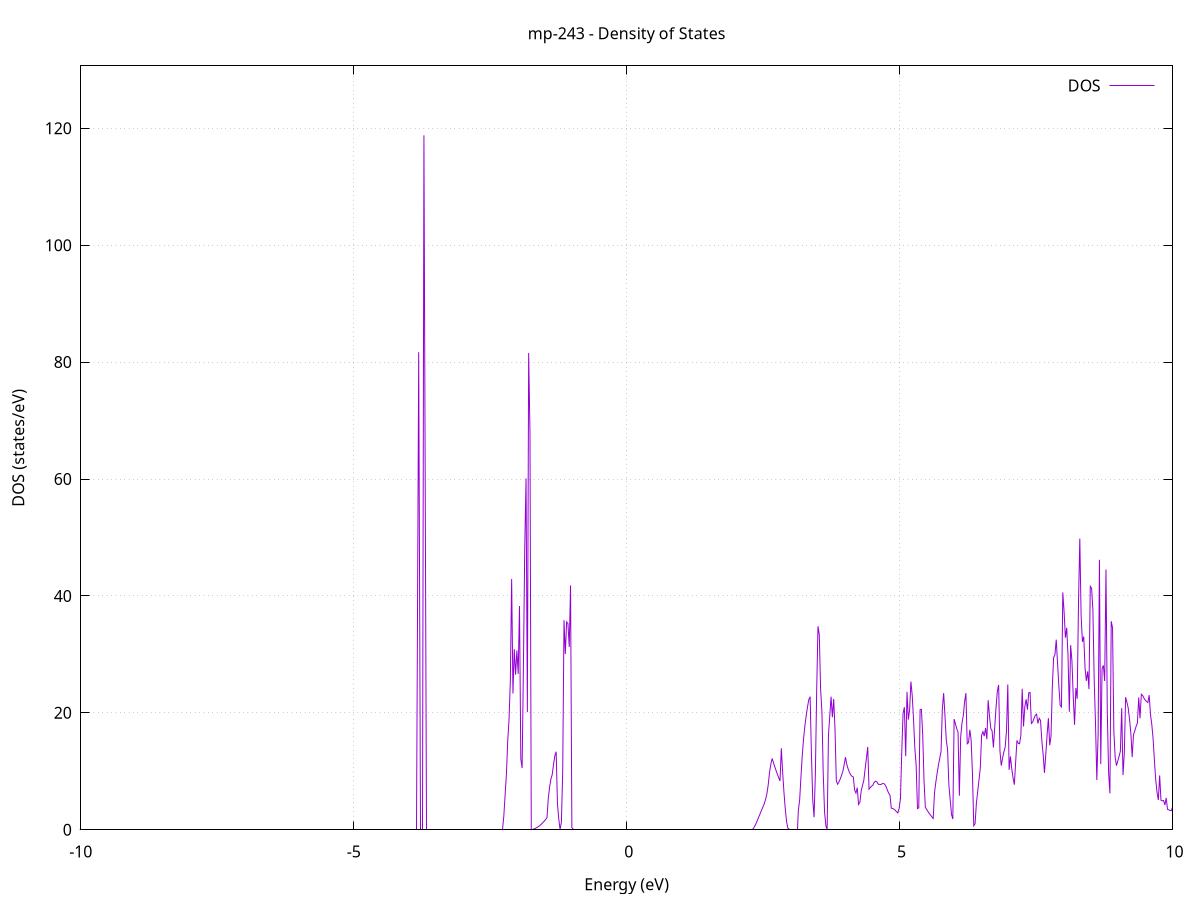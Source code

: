 set title 'mp-243 - Density of States'
set xlabel 'Energy (eV)'
set ylabel 'DOS (states/eV)'
set grid
set xrange [-10:10]
set yrange [0:130.678]
set xzeroaxis lt -1
set terminal png size 800,600
set output 'mp-243_dos_gnuplot.png'
plot '-' using 1:2 with lines title 'DOS'
-32.229600 0.000000
-32.205600 0.000000
-32.181600 0.000000
-32.157600 0.000000
-32.133600 0.000000
-32.109700 0.000000
-32.085700 0.000000
-32.061700 0.000000
-32.037700 0.000000
-32.013700 0.000000
-31.989700 0.000000
-31.965800 0.000000
-31.941800 0.000000
-31.917800 0.000000
-31.893800 0.000000
-31.869800 0.000000
-31.845800 0.000000
-31.821900 0.000000
-31.797900 0.000000
-31.773900 0.000000
-31.749900 0.000000
-31.725900 0.000000
-31.701900 0.000000
-31.678000 0.000000
-31.654000 0.000000
-31.630000 0.000000
-31.606000 0.000000
-31.582000 0.000000
-31.558100 0.000000
-31.534100 0.000000
-31.510100 0.000000
-31.486100 0.000000
-31.462100 0.000000
-31.438100 0.000000
-31.414200 0.000000
-31.390200 0.000000
-31.366200 0.000000
-31.342200 0.000000
-31.318200 0.000000
-31.294200 0.000000
-31.270300 0.000000
-31.246300 0.000000
-31.222300 0.000000
-31.198300 0.000000
-31.174300 0.000000
-31.150300 0.000000
-31.126400 0.000000
-31.102400 0.000000
-31.078400 0.000000
-31.054400 0.000000
-31.030400 0.000000
-31.006400 0.000000
-30.982500 0.000000
-30.958500 0.000000
-30.934500 0.000000
-30.910500 0.000000
-30.886500 0.000000
-30.862500 0.000000
-30.838600 0.000000
-30.814600 0.000000
-30.790600 0.000000
-30.766600 0.000000
-30.742600 0.000000
-30.718600 0.000000
-30.694700 0.000000
-30.670700 0.000000
-30.646700 0.000000
-30.622700 0.000000
-30.598700 0.000000
-30.574700 0.000000
-30.550800 0.000000
-30.526800 0.000000
-30.502800 0.000000
-30.478800 0.000000
-30.454800 0.000000
-30.430800 0.000000
-30.406900 0.000000
-30.382900 0.000000
-30.358900 0.000000
-30.334900 0.000000
-30.310900 0.000000
-30.286900 0.000000
-30.263000 0.000000
-30.239000 0.000000
-30.215000 0.000000
-30.191000 0.000000
-30.167000 0.000000
-30.143000 0.000000
-30.119100 0.000000
-30.095100 0.000000
-30.071100 0.000000
-30.047100 11.164100
-30.023100 351.987000
-29.999100 264.140500
-29.975200 0.000000
-29.951200 0.000000
-29.927200 0.000000
-29.903200 0.000000
-29.879200 0.000000
-29.855300 0.000000
-29.831300 0.000000
-29.807300 0.000000
-29.783300 0.000000
-29.759300 0.000000
-29.735300 0.000000
-29.711400 0.000000
-29.687400 0.000000
-29.663400 0.000000
-29.639400 0.000000
-29.615400 0.000000
-29.591400 0.000000
-29.567500 0.000000
-29.543500 0.000000
-29.519500 0.000000
-29.495500 0.000000
-29.471500 0.000000
-29.447500 0.000000
-29.423600 0.000000
-29.399600 0.000000
-29.375600 0.000000
-29.351600 0.000000
-29.327600 0.000000
-29.303600 0.000000
-29.279700 0.000000
-29.255700 0.000000
-29.231700 0.000000
-29.207700 0.000000
-29.183700 0.000000
-29.159700 0.000000
-29.135800 0.000000
-29.111800 0.000000
-29.087800 0.000000
-29.063800 0.000000
-29.039800 0.000000
-29.015800 0.000000
-28.991900 0.000000
-28.967900 0.000000
-28.943900 0.000000
-28.919900 0.000000
-28.895900 0.000000
-28.871900 0.000000
-28.848000 0.000000
-28.824000 0.000000
-28.800000 0.000000
-28.776000 0.000000
-28.752000 0.000000
-28.728000 0.000000
-28.704100 0.000000
-28.680100 0.000000
-28.656100 0.000000
-28.632100 0.000000
-28.608100 0.000000
-28.584100 0.000000
-28.560200 0.000000
-28.536200 0.000000
-28.512200 0.000000
-28.488200 0.000000
-28.464200 0.000000
-28.440200 0.000000
-28.416300 0.000000
-28.392300 0.000000
-28.368300 0.000000
-28.344300 0.000000
-28.320300 0.000000
-28.296300 0.000000
-28.272400 0.000000
-28.248400 0.000000
-28.224400 0.000000
-28.200400 0.000000
-28.176400 0.000000
-28.152500 0.000000
-28.128500 0.000000
-28.104500 0.000000
-28.080500 0.000000
-28.056500 0.000000
-28.032500 0.000000
-28.008600 0.000000
-27.984600 0.000000
-27.960600 0.000000
-27.936600 0.000000
-27.912600 0.000000
-27.888600 0.000000
-27.864700 0.000000
-27.840700 0.000000
-27.816700 0.000000
-27.792700 0.000000
-27.768700 0.000000
-27.744700 0.000000
-27.720800 0.000000
-27.696800 0.000000
-27.672800 0.000000
-27.648800 0.000000
-27.624800 0.000000
-27.600800 0.000000
-27.576900 0.000000
-27.552900 0.000000
-27.528900 0.000000
-27.504900 0.000000
-27.480900 0.000000
-27.456900 0.000000
-27.433000 0.000000
-27.409000 0.000000
-27.385000 0.000000
-27.361000 0.000000
-27.337000 0.000000
-27.313000 0.000000
-27.289100 0.000000
-27.265100 0.000000
-27.241100 0.000000
-27.217100 0.000000
-27.193100 0.000000
-27.169100 0.000000
-27.145200 0.000000
-27.121200 0.000000
-27.097200 0.000000
-27.073200 0.000000
-27.049200 0.000000
-27.025200 0.000000
-27.001300 0.000000
-26.977300 0.000000
-26.953300 0.000000
-26.929300 0.000000
-26.905300 0.000000
-26.881300 0.000000
-26.857400 0.000000
-26.833400 0.000000
-26.809400 0.000000
-26.785400 0.000000
-26.761400 0.000000
-26.737400 0.000000
-26.713500 0.000000
-26.689500 0.000000
-26.665500 0.000000
-26.641500 0.000000
-26.617500 0.000000
-26.593500 0.000000
-26.569600 0.000000
-26.545600 0.000000
-26.521600 0.000000
-26.497600 0.000000
-26.473600 0.000000
-26.449600 0.000000
-26.425700 0.000000
-26.401700 0.000000
-26.377700 0.000000
-26.353700 0.000000
-26.329700 0.000000
-26.305800 0.000000
-26.281800 0.000000
-26.257800 0.000000
-26.233800 0.000000
-26.209800 0.000000
-26.185800 0.000000
-26.161900 0.000000
-26.137900 0.000000
-26.113900 0.000000
-26.089900 0.000000
-26.065900 0.000000
-26.041900 0.000000
-26.018000 0.000000
-25.994000 0.000000
-25.970000 0.000000
-25.946000 0.000000
-25.922000 0.000000
-25.898000 0.000000
-25.874100 0.000000
-25.850100 0.000000
-25.826100 0.000000
-25.802100 0.000000
-25.778100 0.000000
-25.754100 0.000000
-25.730200 0.000000
-25.706200 0.000000
-25.682200 0.000000
-25.658200 0.000000
-25.634200 0.000000
-25.610200 0.000000
-25.586300 0.000000
-25.562300 0.000000
-25.538300 0.000000
-25.514300 0.000000
-25.490300 0.000000
-25.466300 0.000000
-25.442400 0.000000
-25.418400 0.000000
-25.394400 0.000000
-25.370400 0.000000
-25.346400 0.000000
-25.322400 0.000000
-25.298500 0.000000
-25.274500 0.000000
-25.250500 0.000000
-25.226500 0.000000
-25.202500 0.000000
-25.178500 0.000000
-25.154600 0.000000
-25.130600 0.000000
-25.106600 0.000000
-25.082600 0.000000
-25.058600 0.000000
-25.034600 0.000000
-25.010700 0.000000
-24.986700 0.000000
-24.962700 0.000000
-24.938700 0.000000
-24.914700 0.000000
-24.890700 0.000000
-24.866800 0.000000
-24.842800 0.000000
-24.818800 0.000000
-24.794800 0.000000
-24.770800 0.000000
-24.746800 0.000000
-24.722900 0.000000
-24.698900 0.000000
-24.674900 0.000000
-24.650900 0.000000
-24.626900 0.000000
-24.603000 0.000000
-24.579000 0.000000
-24.555000 0.000000
-24.531000 0.000000
-24.507000 0.000000
-24.483000 0.000000
-24.459100 0.000000
-24.435100 0.000000
-24.411100 0.000000
-24.387100 0.000000
-24.363100 0.000000
-24.339100 0.000000
-24.315200 0.000000
-24.291200 0.000000
-24.267200 0.000000
-24.243200 0.000000
-24.219200 0.000000
-24.195200 0.000000
-24.171300 0.000000
-24.147300 0.000000
-24.123300 0.000000
-24.099300 0.000000
-24.075300 0.000000
-24.051300 0.000000
-24.027400 0.000000
-24.003400 0.000000
-23.979400 0.000000
-23.955400 0.000000
-23.931400 0.000000
-23.907400 0.000000
-23.883500 0.000000
-23.859500 0.000000
-23.835500 0.000000
-23.811500 0.000000
-23.787500 0.000000
-23.763500 0.000000
-23.739600 0.000000
-23.715600 0.000000
-23.691600 0.000000
-23.667600 0.000000
-23.643600 0.000000
-23.619600 0.000000
-23.595700 0.000000
-23.571700 0.000000
-23.547700 0.000000
-23.523700 0.000000
-23.499700 0.000000
-23.475700 0.000000
-23.451800 0.000000
-23.427800 0.000000
-23.403800 0.000000
-23.379800 0.000000
-23.355800 0.000000
-23.331800 0.000000
-23.307900 0.000000
-23.283900 0.000000
-23.259900 0.000000
-23.235900 0.000000
-23.211900 0.000000
-23.187900 0.000000
-23.164000 0.000000
-23.140000 0.000000
-23.116000 0.000000
-23.092000 0.000000
-23.068000 0.000000
-23.044000 0.000000
-23.020100 0.000000
-22.996100 0.000000
-22.972100 0.000000
-22.948100 0.000000
-22.924100 0.000000
-22.900200 0.000000
-22.876200 0.000000
-22.852200 0.000000
-22.828200 0.000000
-22.804200 0.000000
-22.780200 0.000000
-22.756300 0.000000
-22.732300 0.000000
-22.708300 0.000000
-22.684300 0.000000
-22.660300 0.000000
-22.636300 0.000000
-22.612400 0.000000
-22.588400 0.000000
-22.564400 0.000000
-22.540400 0.000000
-22.516400 0.000000
-22.492400 0.000000
-22.468500 0.000000
-22.444500 0.000000
-22.420500 0.000000
-22.396500 0.000000
-22.372500 0.000000
-22.348500 0.000000
-22.324600 0.000000
-22.300600 0.000000
-22.276600 0.000000
-22.252600 0.000000
-22.228600 0.000000
-22.204600 0.000000
-22.180700 0.000000
-22.156700 0.000000
-22.132700 0.000000
-22.108700 0.000000
-22.084700 0.000000
-22.060700 0.000000
-22.036800 0.000000
-22.012800 0.000000
-21.988800 0.000000
-21.964800 0.000000
-21.940800 0.000000
-21.916800 0.000000
-21.892900 0.000000
-21.868900 0.000000
-21.844900 0.000000
-21.820900 0.000000
-21.796900 0.000000
-21.772900 0.000000
-21.749000 0.000000
-21.725000 0.000000
-21.701000 0.000000
-21.677000 0.000000
-21.653000 0.000000
-21.629000 0.000000
-21.605100 0.000000
-21.581100 0.000000
-21.557100 0.000000
-21.533100 0.000000
-21.509100 0.000000
-21.485100 0.000000
-21.461200 0.000000
-21.437200 0.000000
-21.413200 0.000000
-21.389200 0.000000
-21.365200 0.000000
-21.341200 0.000000
-21.317300 0.000000
-21.293300 0.000000
-21.269300 0.000000
-21.245300 0.000000
-21.221300 0.000000
-21.197400 0.000000
-21.173400 0.000000
-21.149400 0.000000
-21.125400 0.000000
-21.101400 0.000000
-21.077400 0.000000
-21.053500 0.000000
-21.029500 0.000000
-21.005500 0.000000
-20.981500 0.000000
-20.957500 0.000000
-20.933500 0.000000
-20.909600 0.000000
-20.885600 0.000000
-20.861600 0.000000
-20.837600 0.000000
-20.813600 0.000000
-20.789600 0.000000
-20.765700 0.000000
-20.741700 0.000000
-20.717700 0.000000
-20.693700 0.000000
-20.669700 0.000000
-20.645700 0.000000
-20.621800 0.000000
-20.597800 0.000000
-20.573800 0.000000
-20.549800 0.000000
-20.525800 0.000000
-20.501800 0.000000
-20.477900 0.000000
-20.453900 0.000000
-20.429900 0.000000
-20.405900 0.000000
-20.381900 0.000000
-20.357900 0.000000
-20.334000 0.000000
-20.310000 0.000000
-20.286000 0.000000
-20.262000 0.000000
-20.238000 0.000000
-20.214000 0.000000
-20.190100 0.000000
-20.166100 0.000000
-20.142100 0.000000
-20.118100 0.000000
-20.094100 0.000000
-20.070100 0.000000
-20.046200 0.000000
-20.022200 0.000000
-19.998200 0.000000
-19.974200 0.000000
-19.950200 0.000000
-19.926200 0.000000
-19.902300 0.000000
-19.878300 0.000000
-19.854300 0.000000
-19.830300 0.000000
-19.806300 0.000000
-19.782300 0.000000
-19.758400 0.000000
-19.734400 0.000000
-19.710400 0.000000
-19.686400 0.000000
-19.662400 0.000000
-19.638400 0.000000
-19.614500 0.000000
-19.590500 0.000000
-19.566500 0.000000
-19.542500 0.000000
-19.518500 0.000000
-19.494600 0.000000
-19.470600 0.000000
-19.446600 0.000000
-19.422600 0.000000
-19.398600 0.000000
-19.374600 0.000000
-19.350700 0.000000
-19.326700 0.000000
-19.302700 0.000000
-19.278700 0.000000
-19.254700 0.000000
-19.230700 0.000000
-19.206800 0.000000
-19.182800 0.000000
-19.158800 0.000000
-19.134800 0.000000
-19.110800 0.000000
-19.086800 0.000000
-19.062900 0.000000
-19.038900 0.000000
-19.014900 0.000000
-18.990900 0.000000
-18.966900 0.000000
-18.942900 0.000000
-18.919000 0.000000
-18.895000 0.000000
-18.871000 0.000000
-18.847000 0.000000
-18.823000 0.000000
-18.799000 0.000000
-18.775100 0.000000
-18.751100 0.000000
-18.727100 0.000000
-18.703100 0.000000
-18.679100 0.000000
-18.655100 0.000000
-18.631200 0.000000
-18.607200 0.000000
-18.583200 0.000000
-18.559200 0.000000
-18.535200 0.000000
-18.511200 0.000000
-18.487300 0.000000
-18.463300 0.000000
-18.439300 0.000000
-18.415300 0.000000
-18.391300 0.000000
-18.367300 0.000000
-18.343400 0.000000
-18.319400 0.000000
-18.295400 0.000000
-18.271400 0.000000
-18.247400 0.000000
-18.223400 0.000000
-18.199500 0.000000
-18.175500 0.000000
-18.151500 0.000000
-18.127500 0.000000
-18.103500 0.000000
-18.079500 0.000000
-18.055600 0.000000
-18.031600 0.000000
-18.007600 0.000000
-17.983600 0.000000
-17.959600 0.000000
-17.935600 0.000000
-17.911700 0.000000
-17.887700 0.000000
-17.863700 0.000000
-17.839700 0.000000
-17.815700 0.000000
-17.791800 0.000000
-17.767800 0.000000
-17.743800 0.000000
-17.719800 0.000000
-17.695800 0.000000
-17.671800 0.000000
-17.647900 0.000000
-17.623900 0.000000
-17.599900 0.000000
-17.575900 0.000000
-17.551900 0.000000
-17.527900 0.000000
-17.504000 0.000000
-17.480000 0.000000
-17.456000 0.000000
-17.432000 0.000000
-17.408000 0.000000
-17.384000 0.000000
-17.360100 0.000000
-17.336100 0.000000
-17.312100 0.000000
-17.288100 0.000000
-17.264100 0.000000
-17.240100 0.000000
-17.216200 0.000000
-17.192200 0.000000
-17.168200 0.000000
-17.144200 0.000000
-17.120200 0.000000
-17.096200 0.000000
-17.072300 0.000000
-17.048300 0.000000
-17.024300 0.000000
-17.000300 0.000000
-16.976300 0.000000
-16.952300 0.000000
-16.928400 0.000000
-16.904400 0.000000
-16.880400 0.000000
-16.856400 0.000000
-16.832400 0.000000
-16.808400 0.000000
-16.784500 0.000000
-16.760500 0.000000
-16.736500 0.000000
-16.712500 0.000000
-16.688500 0.000000
-16.664500 0.000000
-16.640600 0.000000
-16.616600 0.000000
-16.592600 0.000000
-16.568600 0.000000
-16.544600 0.000000
-16.520600 0.000000
-16.496700 0.000000
-16.472700 0.000000
-16.448700 0.000000
-16.424700 0.000000
-16.400700 0.000000
-16.376700 0.000000
-16.352800 0.000000
-16.328800 0.000000
-16.304800 0.000000
-16.280800 0.000000
-16.256800 0.000000
-16.232800 0.000000
-16.208900 0.000000
-16.184900 0.000000
-16.160900 0.000000
-16.136900 0.000000
-16.112900 0.000000
-16.089000 0.000000
-16.065000 0.000000
-16.041000 0.000000
-16.017000 0.000000
-15.993000 0.000000
-15.969000 0.000000
-15.945100 0.000000
-15.921100 0.000000
-15.897100 0.000000
-15.873100 0.000000
-15.849100 0.000000
-15.825100 0.000000
-15.801200 0.000000
-15.777200 0.000000
-15.753200 0.000000
-15.729200 0.000000
-15.705200 0.000000
-15.681200 0.000000
-15.657300 0.000000
-15.633300 0.000000
-15.609300 0.000000
-15.585300 0.000000
-15.561300 0.000000
-15.537300 0.000000
-15.513400 0.000000
-15.489400 0.000000
-15.465400 0.000000
-15.441400 0.000000
-15.417400 0.000000
-15.393400 0.000000
-15.369500 0.000000
-15.345500 0.000000
-15.321500 0.000000
-15.297500 0.000000
-15.273500 0.000000
-15.249500 0.000000
-15.225600 0.000000
-15.201600 0.000000
-15.177600 0.000000
-15.153600 0.000000
-15.129600 0.000000
-15.105600 0.000000
-15.081700 0.000000
-15.057700 0.000000
-15.033700 0.000000
-15.009700 0.000000
-14.985700 0.000000
-14.961700 0.000000
-14.937800 0.000000
-14.913800 0.000000
-14.889800 0.000000
-14.865800 0.000000
-14.841800 0.000000
-14.817800 0.000000
-14.793900 0.000000
-14.769900 0.000000
-14.745900 0.000000
-14.721900 0.000000
-14.697900 0.000000
-14.673900 0.000000
-14.650000 0.000000
-14.626000 0.000000
-14.602000 0.000000
-14.578000 0.000000
-14.554000 0.000000
-14.530000 0.000000
-14.506100 0.000000
-14.482100 0.000000
-14.458100 0.000000
-14.434100 0.000000
-14.410100 0.000000
-14.386100 0.000000
-14.362200 0.000000
-14.338200 0.000000
-14.314200 0.000000
-14.290200 0.000000
-14.266200 0.000000
-14.242300 0.000000
-14.218300 0.000000
-14.194300 0.000000
-14.170300 0.000000
-14.146300 0.000000
-14.122300 0.000000
-14.098400 0.000000
-14.074400 0.000000
-14.050400 0.000000
-14.026400 0.000000
-14.002400 0.000000
-13.978400 0.000000
-13.954500 0.000000
-13.930500 1.091900
-13.906500 42.693800
-13.882500 42.261200
-13.858500 53.047800
-13.834500 42.377000
-13.810600 82.386300
-13.786600 4.560600
-13.762600 7.648600
-13.738600 58.301700
-13.714600 58.618500
-13.690600 111.371800
-13.666700 151.481500
-13.642700 234.349800
-13.618700 79.920500
-13.594700 140.384900
-13.570700 57.625400
-13.546700 152.926700
-13.522800 201.197700
-13.498800 195.198300
-13.474800 105.829100
-13.450800 0.000000
-13.426800 129.400500
-13.402800 33.601800
-13.378900 0.000000
-13.354900 0.000000
-13.330900 0.000000
-13.306900 0.000000
-13.282900 0.000000
-13.258900 0.000000
-13.235000 0.000000
-13.211000 0.000000
-13.187000 0.000000
-13.163000 0.000000
-13.139000 0.000000
-13.115000 0.000000
-13.091100 0.000000
-13.067100 0.000000
-13.043100 0.000000
-13.019100 0.000000
-12.995100 0.000000
-12.971100 0.000000
-12.947200 0.000000
-12.923200 0.000000
-12.899200 0.000000
-12.875200 0.000000
-12.851200 0.000000
-12.827200 0.000000
-12.803300 0.000000
-12.779300 0.000000
-12.755300 0.000000
-12.731300 0.000000
-12.707300 0.000000
-12.683300 0.000000
-12.659400 0.000000
-12.635400 0.000000
-12.611400 0.000000
-12.587400 0.000000
-12.563400 0.000000
-12.539500 0.000000
-12.515500 0.000000
-12.491500 0.146900
-12.467500 1.177100
-12.443500 3.192200
-12.419500 6.192200
-12.395600 20.051100
-12.371600 26.710700
-12.347600 28.660000
-12.323600 0.000000
-12.299600 26.579000
-12.275600 103.701900
-12.251700 40.364500
-12.227700 0.000000
-12.203700 0.000000
-12.179700 0.000000
-12.155700 0.000000
-12.131700 0.000000
-12.107800 0.000000
-12.083800 0.000000
-12.059800 0.000000
-12.035800 0.000000
-12.011800 0.000000
-11.987800 0.000000
-11.963900 0.000000
-11.939900 0.000000
-11.915900 0.000000
-11.891900 0.000000
-11.867900 0.000000
-11.843900 0.000000
-11.820000 0.000000
-11.796000 0.000000
-11.772000 0.000000
-11.748000 0.000000
-11.724000 0.000000
-11.700000 0.000000
-11.676100 0.000000
-11.652100 0.000000
-11.628100 0.000000
-11.604100 0.000000
-11.580100 0.000000
-11.556100 0.000000
-11.532200 0.000000
-11.508200 0.000000
-11.484200 0.000000
-11.460200 0.000000
-11.436200 0.000000
-11.412200 0.000000
-11.388300 0.000000
-11.364300 0.000000
-11.340300 0.000000
-11.316300 0.000000
-11.292300 0.000000
-11.268300 0.000000
-11.244400 0.000000
-11.220400 0.000000
-11.196400 0.000000
-11.172400 0.000000
-11.148400 0.000000
-11.124400 0.000000
-11.100500 0.000000
-11.076500 0.000000
-11.052500 0.000000
-11.028500 0.000000
-11.004500 0.000000
-10.980500 0.000000
-10.956600 0.000000
-10.932600 0.000000
-10.908600 0.000000
-10.884600 0.000000
-10.860600 0.000000
-10.836700 0.000000
-10.812700 0.000000
-10.788700 0.000000
-10.764700 0.000000
-10.740700 0.000000
-10.716700 0.000000
-10.692800 0.000000
-10.668800 0.000000
-10.644800 0.000000
-10.620800 0.000000
-10.596800 0.000000
-10.572800 0.000000
-10.548900 0.000000
-10.524900 0.000000
-10.500900 0.000000
-10.476900 0.000000
-10.452900 0.000000
-10.428900 0.000000
-10.405000 0.000000
-10.381000 0.000000
-10.357000 0.000000
-10.333000 0.000000
-10.309000 0.000000
-10.285000 0.000000
-10.261100 0.000000
-10.237100 0.000000
-10.213100 0.000000
-10.189100 0.000000
-10.165100 0.000000
-10.141100 0.000000
-10.117200 0.000000
-10.093200 0.000000
-10.069200 0.000000
-10.045200 0.000000
-10.021200 0.000000
-9.997200 0.000000
-9.973300 0.000000
-9.949300 0.000000
-9.925300 0.000000
-9.901300 0.000000
-9.877300 0.000000
-9.853300 0.000000
-9.829400 0.000000
-9.805400 0.000000
-9.781400 0.000000
-9.757400 0.000000
-9.733400 0.000000
-9.709400 0.000000
-9.685500 0.000000
-9.661500 0.000000
-9.637500 0.000000
-9.613500 0.000000
-9.589500 0.000000
-9.565500 0.000000
-9.541600 0.000000
-9.517600 0.000000
-9.493600 0.000000
-9.469600 0.000000
-9.445600 0.000000
-9.421600 0.000000
-9.397700 0.000000
-9.373700 0.000000
-9.349700 0.000000
-9.325700 0.000000
-9.301700 0.000000
-9.277700 0.000000
-9.253800 0.000000
-9.229800 0.000000
-9.205800 0.000000
-9.181800 0.000000
-9.157800 0.000000
-9.133900 0.000000
-9.109900 0.000000
-9.085900 0.000000
-9.061900 0.000000
-9.037900 0.000000
-9.013900 0.000000
-8.990000 0.000000
-8.966000 0.000000
-8.942000 0.000000
-8.918000 0.000000
-8.894000 0.000000
-8.870000 0.000000
-8.846100 0.000000
-8.822100 0.000000
-8.798100 0.000000
-8.774100 0.000000
-8.750100 0.000000
-8.726100 0.000000
-8.702200 0.000000
-8.678200 0.000000
-8.654200 0.000000
-8.630200 0.000000
-8.606200 0.000000
-8.582200 0.000000
-8.558300 0.000000
-8.534300 0.000000
-8.510300 0.000000
-8.486300 0.000000
-8.462300 0.000000
-8.438300 0.000000
-8.414400 0.000000
-8.390400 0.000000
-8.366400 0.000000
-8.342400 0.000000
-8.318400 0.000000
-8.294400 0.000000
-8.270500 0.000000
-8.246500 0.000000
-8.222500 0.000000
-8.198500 0.000000
-8.174500 0.000000
-8.150500 0.000000
-8.126600 0.000000
-8.102600 0.000000
-8.078600 0.000000
-8.054600 0.000000
-8.030600 0.000000
-8.006600 0.000000
-7.982700 0.000000
-7.958700 0.000000
-7.934700 0.000000
-7.910700 0.000000
-7.886700 0.000000
-7.862700 0.000000
-7.838800 0.000000
-7.814800 0.000000
-7.790800 0.000000
-7.766800 0.000000
-7.742800 0.000000
-7.718800 0.000000
-7.694900 0.000000
-7.670900 0.000000
-7.646900 0.000000
-7.622900 0.000000
-7.598900 0.000000
-7.574900 0.000000
-7.551000 0.000000
-7.527000 0.000000
-7.503000 0.000000
-7.479000 0.000000
-7.455000 0.000000
-7.431100 0.000000
-7.407100 0.000000
-7.383100 0.000000
-7.359100 0.000000
-7.335100 0.000000
-7.311100 0.000000
-7.287200 0.000000
-7.263200 0.000000
-7.239200 0.000000
-7.215200 0.000000
-7.191200 0.000000
-7.167200 0.000000
-7.143300 0.000000
-7.119300 0.000000
-7.095300 0.000000
-7.071300 0.000000
-7.047300 0.000000
-7.023300 0.000000
-6.999400 0.000000
-6.975400 0.000000
-6.951400 0.000000
-6.927400 0.000000
-6.903400 0.000000
-6.879400 0.000000
-6.855500 0.000000
-6.831500 0.000000
-6.807500 0.000000
-6.783500 0.000000
-6.759500 0.000000
-6.735500 0.000000
-6.711600 0.000000
-6.687600 0.000000
-6.663600 0.000000
-6.639600 0.000000
-6.615600 0.000000
-6.591600 0.000000
-6.567700 0.000000
-6.543700 0.000000
-6.519700 0.000000
-6.495700 0.000000
-6.471700 0.000000
-6.447700 0.000000
-6.423800 0.000000
-6.399800 0.000000
-6.375800 0.000000
-6.351800 0.000000
-6.327800 0.000000
-6.303800 0.000000
-6.279900 0.000000
-6.255900 0.000000
-6.231900 0.000000
-6.207900 0.000000
-6.183900 0.000000
-6.159900 0.000000
-6.136000 0.000000
-6.112000 0.000000
-6.088000 0.000000
-6.064000 0.000000
-6.040000 0.000000
-6.016000 0.000000
-5.992100 0.000000
-5.968100 0.000000
-5.944100 0.000000
-5.920100 0.000000
-5.896100 0.000000
-5.872100 0.000000
-5.848200 0.000000
-5.824200 0.000000
-5.800200 0.000000
-5.776200 0.000000
-5.752200 0.000000
-5.728300 0.000000
-5.704300 0.000000
-5.680300 0.000000
-5.656300 0.000000
-5.632300 0.000000
-5.608300 0.000000
-5.584400 0.000000
-5.560400 0.000000
-5.536400 0.000000
-5.512400 0.000000
-5.488400 0.000000
-5.464400 0.000000
-5.440500 0.000000
-5.416500 0.000000
-5.392500 0.000000
-5.368500 0.000000
-5.344500 0.000000
-5.320500 0.000000
-5.296600 0.000000
-5.272600 0.000000
-5.248600 0.000000
-5.224600 0.000000
-5.200600 0.000000
-5.176600 0.000000
-5.152700 0.000000
-5.128700 0.000000
-5.104700 0.000000
-5.080700 0.000000
-5.056700 0.000000
-5.032700 0.000000
-5.008800 0.000000
-4.984800 0.000000
-4.960800 0.000000
-4.936800 0.000000
-4.912800 0.000000
-4.888800 0.000000
-4.864900 0.000000
-4.840900 0.000000
-4.816900 0.000000
-4.792900 0.000000
-4.768900 0.000000
-4.744900 0.000000
-4.721000 0.000000
-4.697000 0.000000
-4.673000 0.000000
-4.649000 0.000000
-4.625000 0.000000
-4.601000 0.000000
-4.577100 0.000000
-4.553100 0.000000
-4.529100 0.000000
-4.505100 0.000000
-4.481100 0.000000
-4.457100 0.000000
-4.433200 0.000000
-4.409200 0.000000
-4.385200 0.000000
-4.361200 0.000000
-4.337200 0.000000
-4.313200 0.000000
-4.289300 0.000000
-4.265300 0.000000
-4.241300 0.000000
-4.217300 0.000000
-4.193300 0.000000
-4.169300 0.000000
-4.145400 0.000000
-4.121400 0.000000
-4.097400 0.000000
-4.073400 0.000000
-4.049400 0.000000
-4.025500 0.000000
-4.001500 0.000000
-3.977500 0.000000
-3.953500 0.000000
-3.929500 0.000000
-3.905500 0.000000
-3.881600 0.000000
-3.857600 0.000000
-3.833600 32.342200
-3.809600 81.702000
-3.785600 0.000000
-3.761600 0.000000
-3.737700 0.000000
-3.713700 118.798100
-3.689700 57.969400
-3.665700 0.000000
-3.641700 0.000000
-3.617700 0.000000
-3.593800 0.000000
-3.569800 0.000000
-3.545800 0.000000
-3.521800 0.000000
-3.497800 0.000000
-3.473800 0.000000
-3.449900 0.000000
-3.425900 0.000000
-3.401900 0.000000
-3.377900 0.000000
-3.353900 0.000000
-3.329900 0.000000
-3.306000 0.000000
-3.282000 0.000000
-3.258000 0.000000
-3.234000 0.000000
-3.210000 0.000000
-3.186000 0.000000
-3.162100 0.000000
-3.138100 0.000000
-3.114100 0.000000
-3.090100 0.000000
-3.066100 0.000000
-3.042100 0.000000
-3.018200 0.000000
-2.994200 0.000000
-2.970200 0.000000
-2.946200 0.000000
-2.922200 0.000000
-2.898200 0.000000
-2.874300 0.000000
-2.850300 0.000000
-2.826300 0.000000
-2.802300 0.000000
-2.778300 0.000000
-2.754300 0.000000
-2.730400 0.000000
-2.706400 0.000000
-2.682400 0.000000
-2.658400 0.000000
-2.634400 0.000000
-2.610400 0.000000
-2.586500 0.000000
-2.562500 0.000000
-2.538500 0.000000
-2.514500 0.000000
-2.490500 0.000000
-2.466500 0.000000
-2.442600 0.000000
-2.418600 0.000000
-2.394600 0.000000
-2.370600 0.000000
-2.346600 0.000000
-2.322600 0.000000
-2.298700 0.000000
-2.274700 0.018300
-2.250700 2.274400
-2.226700 5.916600
-2.202700 9.506100
-2.178800 15.130300
-2.154800 18.820500
-2.130800 25.448600
-2.106800 42.903600
-2.082800 23.305200
-2.058800 30.904200
-2.034900 26.522100
-2.010900 30.664900
-1.986900 26.663800
-1.962900 38.279800
-1.938900 12.149500
-1.914900 10.549100
-1.891000 27.967300
-1.867000 48.094200
-1.843000 60.110100
-1.819000 20.128100
-1.795000 81.565500
-1.771000 67.956200
-1.747100 0.025700
-1.723100 0.071200
-1.699100 0.139500
-1.675100 0.230500
-1.651100 0.344300
-1.627100 0.480800
-1.603200 0.640100
-1.579200 0.822100
-1.555200 1.026800
-1.531200 1.254300
-1.507200 1.504600
-1.483200 1.777500
-1.459300 2.073300
-1.435300 5.390600
-1.411300 7.328500
-1.387300 8.678300
-1.363300 9.440000
-1.339300 11.187900
-1.315400 12.655800
-1.291400 13.355800
-1.267400 4.455600
-1.243400 1.841000
-1.219400 0.018800
-1.195400 1.302800
-1.171500 9.909200
-1.147500 35.859400
-1.123500 30.075700
-1.099500 35.566200
-1.075500 35.284500
-1.051500 31.273700
-1.027600 41.798500
-1.003600 0.364100
-0.979600 0.000000
-0.955600 0.000000
-0.931600 0.000000
-0.907600 0.000000
-0.883700 0.000000
-0.859700 0.000000
-0.835700 0.000000
-0.811700 0.000000
-0.787700 0.000000
-0.763700 0.000000
-0.739800 0.000000
-0.715800 0.000000
-0.691800 0.000000
-0.667800 0.000000
-0.643800 0.000000
-0.619800 0.000000
-0.595900 0.000000
-0.571900 0.000000
-0.547900 0.000000
-0.523900 0.000000
-0.499900 0.000000
-0.476000 0.000000
-0.452000 0.000000
-0.428000 0.000000
-0.404000 0.000000
-0.380000 0.000000
-0.356000 0.000000
-0.332100 0.000000
-0.308100 0.000000
-0.284100 0.000000
-0.260100 0.000000
-0.236100 0.000000
-0.212100 0.000000
-0.188200 0.000000
-0.164200 0.000000
-0.140200 0.000000
-0.116200 0.000000
-0.092200 0.000000
-0.068200 0.000000
-0.044300 0.000000
-0.020300 0.000000
0.003700 0.000000
0.027700 0.000000
0.051700 0.000000
0.075700 0.000000
0.099600 0.000000
0.123600 0.000000
0.147600 0.000000
0.171600 0.000000
0.195600 0.000000
0.219600 0.000000
0.243500 0.000000
0.267500 0.000000
0.291500 0.000000
0.315500 0.000000
0.339500 0.000000
0.363500 0.000000
0.387400 0.000000
0.411400 0.000000
0.435400 0.000000
0.459400 0.000000
0.483400 0.000000
0.507400 0.000000
0.531300 0.000000
0.555300 0.000000
0.579300 0.000000
0.603300 0.000000
0.627300 0.000000
0.651300 0.000000
0.675200 0.000000
0.699200 0.000000
0.723200 0.000000
0.747200 0.000000
0.771200 0.000000
0.795200 0.000000
0.819100 0.000000
0.843100 0.000000
0.867100 0.000000
0.891100 0.000000
0.915100 0.000000
0.939100 0.000000
0.963000 0.000000
0.987000 0.000000
1.011000 0.000000
1.035000 0.000000
1.059000 0.000000
1.083000 0.000000
1.106900 0.000000
1.130900 0.000000
1.154900 0.000000
1.178900 0.000000
1.202900 0.000000
1.226800 0.000000
1.250800 0.000000
1.274800 0.000000
1.298800 0.000000
1.322800 0.000000
1.346800 0.000000
1.370700 0.000000
1.394700 0.000000
1.418700 0.000000
1.442700 0.000000
1.466700 0.000000
1.490700 0.000000
1.514600 0.000000
1.538600 0.000000
1.562600 0.000000
1.586600 0.000000
1.610600 0.000000
1.634600 0.000000
1.658500 0.000000
1.682500 0.000000
1.706500 0.000000
1.730500 0.000000
1.754500 0.000000
1.778500 0.000000
1.802400 0.000000
1.826400 0.000000
1.850400 0.000000
1.874400 0.000000
1.898400 0.000000
1.922400 0.000000
1.946300 0.000000
1.970300 0.000000
1.994300 0.000000
2.018300 0.000000
2.042300 0.000000
2.066300 0.000000
2.090200 0.000000
2.114200 0.000000
2.138200 0.000000
2.162200 0.000000
2.186200 0.000000
2.210200 0.000000
2.234100 0.000000
2.258100 0.000000
2.282100 0.000000
2.306100 0.053900
2.330100 0.359000
2.354100 0.751200
2.378000 1.230600
2.402000 1.773900
2.426000 2.318200
2.450000 2.859200
2.474000 3.396900
2.498000 3.931200
2.521900 4.483200
2.545900 5.220400
2.569900 6.192300
2.593900 7.711100
2.617900 9.831200
2.641900 11.256500
2.665800 12.194000
2.689800 11.465800
2.713800 10.773200
2.737800 10.116100
2.761800 9.494500
2.785800 8.908400
2.809700 8.357800
2.833700 13.940700
2.857700 9.887500
2.881700 6.444200
2.905700 3.610900
2.929600 1.387500
2.953600 0.283100
2.977600 0.000000
3.001600 0.000000
3.025600 0.000000
3.049600 0.000000
3.073500 0.000000
3.097500 0.000000
3.121500 0.000000
3.145500 3.350600
3.169500 5.087900
3.193500 9.072400
3.217400 12.725800
3.241400 15.630200
3.265400 17.747000
3.289400 19.518700
3.313400 21.011400
3.337400 22.287600
3.361300 22.764900
3.385300 12.913400
3.409300 5.159100
3.433300 2.137200
3.457300 9.506500
3.481300 23.704400
3.505200 34.819300
3.529200 33.364900
3.553200 24.069800
3.577200 20.197500
3.601200 9.743500
3.625200 3.134400
3.649100 0.722000
3.673100 0.014900
3.697100 16.196100
3.721100 19.459400
3.745100 22.777000
3.769100 19.258400
3.793000 22.361500
3.817000 17.291000
3.841000 8.407700
3.865000 7.783200
3.889000 8.181000
3.913000 8.685400
3.936900 9.296300
3.960900 10.015900
3.984900 11.126500
4.008900 12.427500
4.032900 11.183000
4.056900 10.429600
4.080800 9.837700
4.104800 9.407500
4.128800 9.138800
4.152800 9.031700
4.176800 6.766300
4.200800 6.275300
4.224700 7.199200
4.248700 4.327100
4.272700 4.703000
4.296700 6.658600
4.320700 7.573300
4.344700 8.447200
4.368600 10.373400
4.392600 12.220400
4.416600 14.167800
4.440600 6.952300
4.464600 7.233800
4.488600 7.452300
4.512500 7.670600
4.536500 8.137000
4.560500 8.310900
4.584500 8.192400
4.608500 7.805100
4.632400 7.755300
4.656400 7.738500
4.680400 7.874900
4.704400 7.933700
4.728400 7.772900
4.752400 7.392500
4.776300 6.792400
4.800300 6.257400
4.824300 5.933000
4.848300 3.698700
4.872300 3.648900
4.896300 3.531400
4.920200 3.346300
4.944200 3.093500
4.968200 2.873000
4.992200 3.679100
5.016200 5.346400
5.040200 13.436000
5.064100 19.958400
5.088100 20.958600
5.112100 12.587600
5.136100 23.599700
5.160100 18.831200
5.184100 20.575200
5.208000 25.351500
5.232000 22.940800
5.256000 18.823000
5.280000 13.902400
5.304000 11.010000
5.328000 3.627900
5.351900 3.750000
5.375900 20.535700
5.399900 20.618100
5.423900 16.260600
5.447900 8.416600
5.471900 3.859800
5.495800 3.488900
5.519800 3.137800
5.543800 2.806500
5.567800 2.495000
5.591800 2.203400
5.615800 1.931600
5.639700 6.313300
5.663700 8.090800
5.687700 9.665000
5.711700 11.035900
5.735700 12.203600
5.759700 13.390600
5.783600 20.654800
5.807600 23.384500
5.831600 19.515400
5.855600 15.352800
5.879600 13.686400
5.903600 7.606500
5.927500 5.156300
5.951500 2.614600
5.975500 1.838800
5.999500 18.933300
6.023500 18.111200
6.047500 17.298200
6.071400 16.666300
6.095400 5.825100
6.119400 15.853700
6.143400 18.224800
6.167400 19.522800
6.191400 21.899200
6.215300 23.370900
6.239300 14.707000
6.263300 14.935100
6.287300 17.108200
6.311300 15.304300
6.335200 9.596500
6.359200 0.687400
6.383200 1.032400
6.407200 4.523900
6.431200 6.549000
6.455200 8.554000
6.479100 10.577400
6.503100 16.184700
6.527100 16.785400
6.551100 16.012900
6.575100 17.408900
6.599100 15.486800
6.623000 22.167600
6.647000 19.524600
6.671000 17.328400
6.695000 16.916400
6.719000 14.086700
6.743000 17.541200
6.766900 20.865400
6.790900 23.683000
6.814900 24.782000
6.838900 13.504600
6.862900 10.974700
6.886900 12.257200
6.910800 13.326200
6.934800 14.138700
6.958800 16.940000
6.982800 24.859900
7.006800 10.245700
7.030800 12.538900
7.054700 10.505500
7.078700 8.897000
7.102700 7.713500
7.126700 11.623000
7.150700 15.292100
7.174700 14.789300
7.198600 14.712900
7.222600 16.235100
7.246600 24.116300
7.270600 17.675500
7.294600 21.038500
7.318600 22.334200
7.342500 20.549800
7.366500 23.421100
7.390500 23.500400
7.414500 18.189400
7.438500 18.427700
7.462500 19.033700
7.486400 19.584200
7.510400 19.770000
7.534400 18.189000
7.558400 19.079300
7.582400 18.699200
7.606400 15.219400
7.630300 12.895200
7.654300 9.730500
7.678300 12.831700
7.702300 16.174700
7.726300 19.087900
7.750300 14.463300
7.774200 15.951300
7.798200 24.316700
7.822200 29.469100
7.846200 29.928700
7.870200 32.525600
7.894200 28.515600
7.918100 24.566000
7.942100 21.288200
7.966100 21.011400
7.990100 40.604800
8.014100 37.292500
8.038000 32.853800
8.062000 34.558800
8.086000 29.784600
8.110000 20.178000
8.134000 31.590000
8.158000 28.852000
8.181900 22.680400
8.205900 17.947200
8.229900 24.253100
8.253900 22.397100
8.277900 38.815400
8.301900 49.820400
8.325800 36.629700
8.349800 32.145700
8.373800 33.064700
8.397800 27.718800
8.421800 25.470900
8.445800 27.092600
8.469700 24.059600
8.493700 41.644000
8.517700 41.307900
8.541700 37.622200
8.565700 25.568000
8.589700 18.079900
8.613600 8.518900
8.637600 16.425200
8.661600 46.178400
8.685600 11.220900
8.709600 27.534900
8.733600 28.126100
8.757500 25.451400
8.781500 44.528700
8.805500 20.081700
8.829500 9.755800
8.853500 6.234200
8.877500 35.670500
8.901400 34.549600
8.925400 16.880400
8.949400 12.421500
8.973400 10.960900
8.997400 11.746900
9.021400 12.554100
9.045300 13.449200
9.069300 20.802700
9.093300 9.351900
9.117300 13.148900
9.141300 22.686300
9.165300 21.816800
9.189200 20.817200
9.213200 18.879700
9.237200 16.525300
9.261200 12.433300
9.285200 16.252000
9.309200 16.922500
9.333100 17.683700
9.357100 18.266800
9.381100 22.622700
9.405100 19.064600
9.429100 23.180200
9.453100 22.977700
9.477000 22.531100
9.501000 22.182900
9.525000 21.929500
9.549000 21.770900
9.573000 23.032400
9.597000 19.710900
9.620900 18.021200
9.644900 15.542800
9.668900 11.830700
9.692900 8.562700
9.716900 6.390700
9.740900 5.084900
9.764800 9.298800
9.788800 5.067100
9.812800 4.958300
9.836800 4.997000
9.860800 4.235000
9.884700 5.446800
9.908700 3.501900
9.932700 3.404100
9.956700 3.306200
9.980700 3.280300
10.004700 4.055200
10.028600 4.807900
10.052600 5.422400
10.076600 6.054000
10.100600 6.922600
10.124600 8.310500
10.148600 9.804200
10.172500 11.403600
10.196500 12.878800
10.220500 13.293700
10.244500 13.741300
10.268500 15.494300
10.292500 15.275000
10.316400 15.656300
10.340400 15.909800
10.364400 15.284700
10.388400 22.521800
10.412400 17.719900
10.436400 13.651900
10.460300 11.385000
10.484300 10.455900
10.508300 10.674500
10.532300 10.985300
10.556300 11.350700
10.580300 11.770800
10.604200 12.245600
10.628200 24.341900
10.652200 11.202700
10.676200 13.518600
10.700200 17.138800
10.724200 19.263300
10.748100 14.840600
10.772100 17.192200
10.796100 21.373800
10.820100 23.189300
10.844100 24.346700
10.868100 21.020400
10.892000 7.505600
10.916000 9.269200
10.940000 9.263800
10.964000 9.239600
10.988000 9.196500
11.012000 9.134500
11.035900 9.224200
11.059900 17.264900
11.083900 4.543200
11.107900 15.293900
11.131900 22.899100
11.155900 36.741700
11.179800 6.185800
11.203800 6.787900
11.227800 6.796800
11.251800 6.840700
11.275800 7.053800
11.299800 7.576100
11.323700 9.900900
11.347700 9.588200
11.371700 9.140200
11.395700 9.451800
11.419700 8.893100
11.443700 7.932200
11.467600 4.941800
11.491600 4.998700
11.515600 5.088800
11.539600 5.204500
11.563600 5.345000
11.587500 5.510300
11.611500 5.700300
11.635500 5.915200
11.659500 6.154800
11.683500 6.419300
11.707500 6.751200
11.731400 7.784700
11.755400 8.703200
11.779400 9.595800
11.803400 10.889600
11.827400 15.496900
11.851400 15.691600
11.875300 10.601500
11.899300 5.172300
11.923300 48.837400
11.947300 14.389600
11.971300 8.868200
11.995300 6.168700
12.019200 6.223000
12.043200 19.814000
12.067200 21.592000
12.091200 17.393100
12.115200 13.454700
12.139200 9.776800
12.163100 20.413400
12.187100 20.791600
12.211100 14.492300
12.235100 9.100600
12.259100 5.172300
12.283100 2.340600
12.307000 0.605600
12.331000 0.000000
12.355000 0.072200
12.379000 1.310000
12.403000 3.870300
12.427000 8.430000
12.450900 13.525300
12.474900 19.116200
12.498900 14.970600
12.522900 11.690100
12.546900 5.544200
12.570900 6.219600
12.594800 8.840200
12.618800 14.104900
12.642800 10.924600
12.666800 10.105800
12.690800 9.210400
12.714800 8.238500
12.738700 7.530200
12.762700 7.667800
12.786700 8.814600
12.810700 8.813600
12.834700 10.872400
12.858700 12.969200
12.882600 9.766400
12.906600 9.246200
12.930600 11.745400
12.954600 12.570000
12.978600 13.409700
13.002600 14.376900
13.026500 17.013000
13.050500 19.677600
13.074500 24.545000
13.098500 23.723100
13.122500 15.234600
13.146500 16.111000
13.170400 12.869500
13.194400 9.808800
13.218400 7.665500
13.242400 7.628800
13.266400 8.363300
13.290300 9.392600
13.314300 10.000100
13.338300 11.248300
13.362300 12.553200
13.386300 8.261000
13.410300 4.866100
13.434200 3.093100
13.458200 1.788000
13.482200 0.951000
13.506200 0.544200
13.530200 0.256500
13.554200 0.019100
13.578100 0.000000
13.602100 0.000000
13.626100 0.000000
13.650100 0.000000
13.674100 0.000000
13.698100 0.000000
13.722000 0.000000
13.746000 0.000000
13.770000 0.000000
13.794000 0.000000
13.818000 0.000000
13.842000 0.000000
13.865900 0.000000
13.889900 0.000000
13.913900 0.000000
13.937900 0.000000
13.961900 0.000000
13.985900 0.000000
14.009800 0.000000
14.033800 0.000000
14.057800 0.000000
14.081800 0.000000
14.105800 0.000000
14.129800 0.000000
14.153700 0.000000
14.177700 0.000000
14.201700 0.000000
14.225700 0.000000
14.249700 0.000000
14.273700 0.000000
14.297600 0.000000
14.321600 0.000000
14.345600 0.000000
14.369600 0.000000
14.393600 0.000000
14.417600 0.000000
14.441500 0.000000
14.465500 0.000000
14.489500 0.000000
14.513500 0.000000
14.537500 0.000000
14.561500 0.000000
14.585400 0.000000
14.609400 0.000000
14.633400 0.000000
14.657400 0.000000
14.681400 0.000000
14.705400 0.000000
14.729300 0.000000
14.753300 0.000000
14.777300 0.000000
14.801300 0.000000
14.825300 0.000000
14.849300 0.000000
14.873200 0.000000
14.897200 0.000000
14.921200 0.000000
14.945200 0.000000
14.969200 0.000000
14.993100 0.000000
15.017100 0.000000
15.041100 0.000000
15.065100 0.000000
15.089100 0.000000
15.113100 0.000000
15.137000 0.000000
15.161000 0.000000
15.185000 0.000000
15.209000 0.000000
15.233000 0.000000
15.257000 0.000000
15.280900 0.000000
15.304900 0.000000
15.328900 0.000000
15.352900 0.000000
15.376900 0.000000
15.400900 0.000000
15.424800 0.000000
15.448800 0.000000
15.472800 0.000000
15.496800 0.000000
15.520800 0.000000
15.544800 0.000000
15.568700 0.000000
15.592700 0.000000
15.616700 0.000000
15.640700 0.000000
15.664700 0.000000
15.688700 0.000000
15.712600 0.000000
15.736600 0.000000
e

